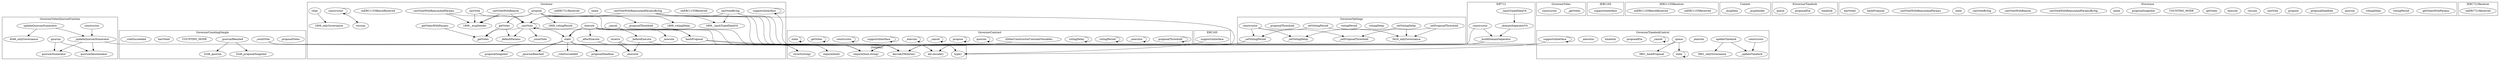 strict digraph {
subgraph cluster_3424_GovernorSettings {
label = "GovernorSettings"
"3424_setProposalThreshold" [label="setProposalThreshold"]
"3424_setVotingDelay" [label="setVotingDelay"]
"3424_votingDelay" [label="votingDelay"]
"3424_votingPeriod" [label="votingPeriod"]
"3424_constructor" [label="constructor"]
"3424_proposalThreshold" [label="proposalThreshold"]
"3424_setVotingPeriod" [label="setVotingPeriod"]
"3424__setVotingDelay" [label="_setVotingDelay"]
"3424__setVotingPeriod" [label="_setVotingPeriod"]
"3424__setProposalThreshold" [label="_setProposalThreshold"]
"3424_setVotingDelay" -> "3424__setVotingDelay"
"3424_setProposalThreshold" -> "3424__setProposalThreshold"
"3424_setVotingPeriod" -> "3424__setVotingPeriod"
"3424_setProposalThreshold" -> "3424_onlyGovernance"
"3424_setVotingPeriod" -> "3424_onlyGovernance"
"3424_setVotingDelay" -> "3424_onlyGovernance"
"3424_constructor" -> "3424__setProposalThreshold"
"3424_constructor" -> "3424__setVotingPeriod"
"3424_constructor" -> "3424__setVotingDelay"
}subgraph cluster_3843_GovernorVotes {
label = "GovernorVotes"
"3843__getVotes" [label="_getVotes"]
"3843_constructor" [label="constructor"]
}subgraph cluster_8517_EIP712 {
label = "EIP712"
"8517_constructor" [label="constructor"]
"8517__buildDomainSeparator" [label="_buildDomainSeparator"]
"8517__hashTypedDataV4" [label="_hashTypedDataV4"]
"8517__domainSeparatorV4" [label="_domainSeparatorV4"]
"8517__hashTypedDataV4" -> "8517__domainSeparatorV4"
"8517__domainSeparatorV4" -> "8517__buildDomainSeparator"
"8517_constructor" -> "8517__buildDomainSeparator"
}subgraph cluster_8553_IERC165 {
label = "IERC165"
"8553_supportsInterface" [label="supportsInterface"]
}subgraph cluster_4206_IERC1155Receiver {
label = "IERC1155Receiver"
"4206_onERC1155Received" [label="onERC1155Received"]
"4206_onERC1155BatchReceived" [label="onERC1155BatchReceived"]
}subgraph cluster_4046_GovernorVotesQuorumFraction {
label = "GovernorVotesQuorumFraction"
"4046_quorum" [label="quorum"]
"4046_quorumDenominator" [label="quorumDenominator"]
"4046_constructor" [label="constructor"]
"4046_quorumNumerator" [label="quorumNumerator"]
"4046__updateQuorumNumerator" [label="_updateQuorumNumerator"]
"4046_updateQuorumNumerator" [label="updateQuorumNumerator"]
"4046_updateQuorumNumerator" -> "4046_onlyGovernance"
"4046_quorum" -> "4046_quorumNumerator"
"4046_constructor" -> "4046__updateQuorumNumerator"
"4046__updateQuorumNumerator" -> "4046_quorumDenominator"
"4046_updateQuorumNumerator" -> "4046__updateQuorumNumerator"
"4046__updateQuorumNumerator" -> "4046_quorumNumerator"
"4046_quorum" -> "4046_quorumDenominator"
}subgraph cluster_3246_GovernorCountingSimple {
label = "GovernorCountingSimple"
"3246_proposalVotes" [label="proposalVotes"]
"3246__countVote" [label="_countVote"]
"3246__quorumReached" [label="_quorumReached"]
"3246_COUNTING_MODE" [label="COUNTING_MODE"]
"3246_hasVoted" [label="hasVoted"]
"3246__voteSucceeded" [label="_voteSucceeded"]
"3246__quorumReached" -> "3246_proposalSnapshot"
"3246__quorumReached" -> "3246_quorum"
}subgraph cluster_1809_Governor {
label = "Governor"
"1809__countVote" [label="_countVote"]
"1809_propose" [label="propose"]
"1809_execute" [label="execute"]
"1809__getVotes" [label="_getVotes"]
"1809_version" [label="version"]
"1809__castVote" [label="_castVote"]
"1809__executor" [label="_executor"]
"1809_constructor" [label="constructor"]
"1809_onERC1155Received" [label="onERC1155Received"]
"1809_proposalDeadline" [label="proposalDeadline"]
"1809_proposalSnapshot" [label="proposalSnapshot"]
"1809_castVoteWithReason" [label="castVoteWithReason"]
"1809_hashProposal" [label="hashProposal"]
"1809__beforeExecute" [label="_beforeExecute"]
"1809_name" [label="name"]
"1809_onERC721Received" [label="onERC721Received"]
"1809_castVoteWithReasonAndParams" [label="castVoteWithReasonAndParams"]
"1809__afterExecute" [label="_afterExecute"]
"1809_receive" [label="receive"]
"1809_getVotes" [label="getVotes"]
"1809_state" [label="state"]
"1809__quorumReached" [label="_quorumReached"]
"1809__execute" [label="_execute"]
"1809__cancel" [label="_cancel"]
"1809__defaultParams" [label="_defaultParams"]
"1809_supportsInterface" [label="supportsInterface"]
"1809_castVoteBySig" [label="castVoteBySig"]
"1809_proposalThreshold" [label="proposalThreshold"]
"1809_getVotesWithParams" [label="getVotesWithParams"]
"1809_relay" [label="relay"]
"1809_onERC1155BatchReceived" [label="onERC1155BatchReceived"]
"1809__voteSucceeded" [label="_voteSucceeded"]
"1809_castVoteWithReasonAndParamsBySig" [label="castVoteWithReasonAndParamsBySig"]
"1809_castVote" [label="castVote"]
"1809_state" -> "1809_proposalDeadline"
"1809_getVotes" -> "1809__defaultParams"
"1809_castVoteWithReason" -> "1809__msgSender"
"1809_castVoteBySig" -> "1809__castVote"
"1809_propose" -> "1809_votingDelay"
"1809_relay" -> "1809_onlyGovernance"
"1809_state" -> "1809__voteSucceeded"
"1809__castVote" -> "1809__getVotes"
"1809_castVote" -> "1809__castVote"
"1809_castVoteWithReason" -> "1809__castVote"
"1809__castVote" -> "1809__defaultParams"
"1809_castVoteWithReasonAndParams" -> "1809__msgSender"
"1809__beforeExecute" -> "1809__executor"
"1809_state" -> "1809_proposalSnapshot"
"1809_castVoteWithReasonAndParamsBySig" -> "1809__castVote"
"1809_execute" -> "1809__execute"
"1809_getVotesWithParams" -> "1809__getVotes"
"1809_propose" -> "1809_proposalThreshold"
"1809_execute" -> "1809_hashProposal"
"1809_castVoteWithReasonAndParams" -> "1809__castVote"
"1809_constructor" -> "1809_version"
"1809__castVote" -> "1809__castVote"
"1809_receive" -> "1809__executor"
"1809__afterExecute" -> "1809__executor"
"1809_execute" -> "1809_state"
"1809_castVoteBySig" -> "1809__hashTypedDataV4"
"1809__castVote" -> "1809__countVote"
"1809__castVote" -> "1809_state"
"1809_execute" -> "1809__beforeExecute"
"1809__cancel" -> "1809_state"
"1809_propose" -> "1809__msgSender"
"1809_getVotes" -> "1809__getVotes"
"1809_propose" -> "1809_hashProposal"
"1809_supportsInterface" -> "1809_supportsInterface"
"1809_execute" -> "1809__afterExecute"
"1809_castVote" -> "1809__msgSender"
"1809_constructor" -> "1809_constructor"
"1809_castVoteWithReasonAndParamsBySig" -> "1809__hashTypedDataV4"
"1809_state" -> "1809__quorumReached"
"1809_propose" -> "1809_getVotes"
"1809_propose" -> "1809_votingPeriod"
"1809__cancel" -> "1809_hashProposal"
}subgraph cluster_7539_Context {
label = "Context"
"7539__msgSender" [label="_msgSender"]
"7539__msgData" [label="_msgData"]
}subgraph cluster_4087_IGovernorTimelock {
label = "IGovernorTimelock"
"4087_timelock" [label="timelock"]
"4087_proposalEta" [label="proposalEta"]
"4087_queue" [label="queue"]
}subgraph cluster_3801_GovernorTimelockControl {
label = "GovernorTimelockControl"
"3801_constructor" [label="constructor"]
"3801_updateTimelock" [label="updateTimelock"]
"3801__execute" [label="_execute"]
"3801_queue" [label="queue"]
"3801__cancel" [label="_cancel"]
"3801__updateTimelock" [label="_updateTimelock"]
"3801_proposalEta" [label="proposalEta"]
"3801_timelock" [label="timelock"]
"3801__executor" [label="_executor"]
"3801_supportsInterface" [label="supportsInterface"]
"3801_state" [label="state"]
"3801_state" -> "3801_state"
"3801_queue" -> "3801_state"
"3801_updateTimelock" -> "3801__updateTimelock"
"3801_supportsInterface" -> "3801_supportsInterface"
"3801_updateTimelock" -> "3801_onlyGovernance"
"3801__cancel" -> "3801__cancel"
"3801_constructor" -> "3801__updateTimelock"
"3801_queue" -> "3801_hashProposal"
}subgraph cluster_2106_IGovernor {
label = "IGovernor"
"2106_getVotesWithParams" [label="getVotesWithParams"]
"2106_votingPeriod" [label="votingPeriod"]
"2106_votingDelay" [label="votingDelay"]
"2106_quorum" [label="quorum"]
"2106_proposalDeadline" [label="proposalDeadline"]
"2106_propose" [label="propose"]
"2106_castVote" [label="castVote"]
"2106_version" [label="version"]
"2106_execute" [label="execute"]
"2106_getVotes" [label="getVotes"]
"2106_COUNTING_MODE" [label="COUNTING_MODE"]
"2106_proposalSnapshot" [label="proposalSnapshot"]
"2106_name" [label="name"]
"2106_castVoteWithReasonAndParamsBySig" [label="castVoteWithReasonAndParamsBySig"]
"2106_castVoteWithReason" [label="castVoteWithReason"]
"2106_castVoteBySig" [label="castVoteBySig"]
"2106_state" [label="state"]
"2106_castVoteWithReasonAndParams" [label="castVoteWithReasonAndParams"]
"2106_hashProposal" [label="hashProposal"]
"2106_hasVoted" [label="hasVoted"]
}subgraph cluster_5819_IERC721Receiver {
label = "IERC721Receiver"
"5819_onERC721Received" [label="onERC721Received"]
}subgraph cluster_11676_GovernorContract {
label = "GovernorContract"
"11676_proposalThreshold" [label="proposalThreshold"]
"11676__executor" [label="_executor"]
"11676_votingPeriod" [label="votingPeriod"]
"11676_votingDelay" [label="votingDelay"]
"11676_slitherConstructorConstantVariables" [label="slitherConstructorConstantVariables"]
"11676_quorum" [label="quorum"]
"11676_propose" [label="propose"]
"11676__cancel" [label="_cancel"]
"11676__execute" [label="_execute"]
"11676_supportsInterface" [label="supportsInterface"]
"11676_constructor" [label="constructor"]
"11676_getVotes" [label="getVotes"]
"11676_state" [label="state"]
"11676__execute" -> "11676__execute"
"11676_quorum" -> "11676_quorum"
"11676__cancel" -> "11676__cancel"
"11676_votingDelay" -> "11676_votingDelay"
"11676_proposalThreshold" -> "11676_proposalThreshold"
"11676__executor" -> "11676__executor"
"11676_propose" -> "11676_propose"
"11676_constructor" -> "11676_constructor"
"11676_getVotes" -> "11676_getVotes"
"11676_votingPeriod" -> "11676_votingPeriod"
"11676_state" -> "11676_state"
"11676_supportsInterface" -> "11676_supportsInterface"
}subgraph cluster_8541_ERC165 {
label = "ERC165"
"8541_supportsInterface" [label="supportsInterface"]
}subgraph cluster_solidity {
label = "[Solidity]"
"abi.encode()" 
"revert(string)" 
"require(bool,string)" 
"keccak256(bytes)" 
"type()" 
"require(bool)" 
"8517_constructor" -> "keccak256(bytes)"
"1809__beforeExecute" -> "keccak256(bytes)"
"3801_queue" -> "require(bool,string)"
"1809_state" -> "revert(string)"
"3246__countVote" -> "revert(string)"
"1809_castVoteWithReasonAndParamsBySig" -> "keccak256(bytes)"
"1809_propose" -> "keccak256(bytes)"
"1809_propose" -> "require(bool,string)"
"1809_receive" -> "require(bool)"
"1809_execute" -> "require(bool,string)"
"8517__buildDomainSeparator" -> "keccak256(bytes)"
"4046__updateQuorumNumerator" -> "require(bool,string)"
"8541_supportsInterface" -> "type()"
"1809__cancel" -> "require(bool,string)"
"3424__setVotingPeriod" -> "require(bool,string)"
"1809_castVoteBySig" -> "abi.encode()"
"1809_supportsInterface" -> "type()"
"1809_castVoteWithReasonAndParamsBySig" -> "abi.encode()"
"3246__countVote" -> "require(bool,string)"
"1809_hashProposal" -> "abi.encode()"
"11676_slitherConstructorConstantVariables" -> "keccak256(bytes)"
"1809__castVote" -> "require(bool,string)"
"8517__buildDomainSeparator" -> "abi.encode()"
"1809_hashProposal" -> "keccak256(bytes)"
"1809_castVoteBySig" -> "keccak256(bytes)"
"3801_supportsInterface" -> "type()"
}
}